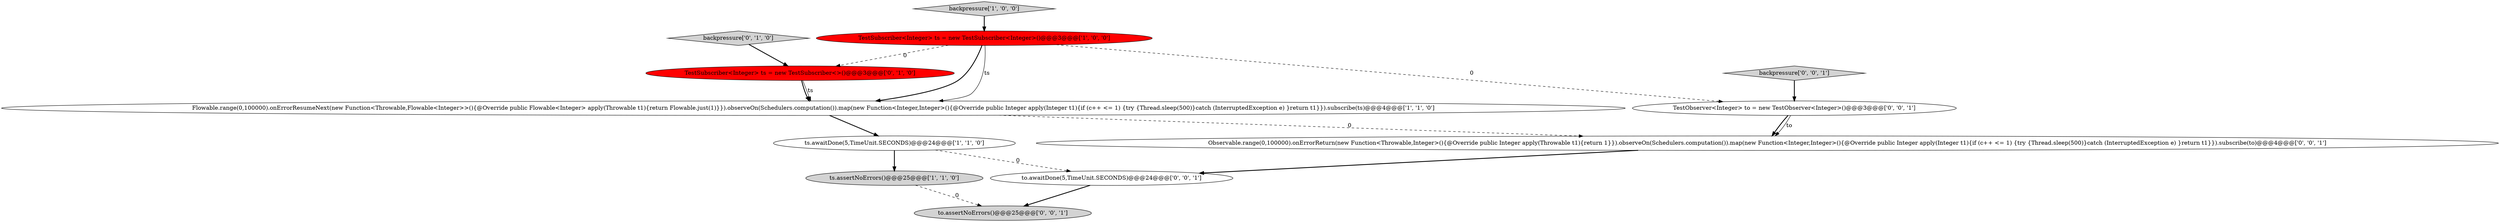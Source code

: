 digraph {
9 [style = filled, label = "TestObserver<Integer> to = new TestObserver<Integer>()@@@3@@@['0', '0', '1']", fillcolor = white, shape = ellipse image = "AAA0AAABBB3BBB"];
11 [style = filled, label = "to.assertNoErrors()@@@25@@@['0', '0', '1']", fillcolor = lightgray, shape = ellipse image = "AAA0AAABBB3BBB"];
7 [style = filled, label = "Observable.range(0,100000).onErrorReturn(new Function<Throwable,Integer>(){@Override public Integer apply(Throwable t1){return 1}}).observeOn(Schedulers.computation()).map(new Function<Integer,Integer>(){@Override public Integer apply(Integer t1){if (c++ <= 1) {try {Thread.sleep(500)}catch (InterruptedException e) }return t1}}).subscribe(to)@@@4@@@['0', '0', '1']", fillcolor = white, shape = ellipse image = "AAA0AAABBB3BBB"];
2 [style = filled, label = "TestSubscriber<Integer> ts = new TestSubscriber<Integer>()@@@3@@@['1', '0', '0']", fillcolor = red, shape = ellipse image = "AAA1AAABBB1BBB"];
3 [style = filled, label = "ts.assertNoErrors()@@@25@@@['1', '1', '0']", fillcolor = lightgray, shape = ellipse image = "AAA0AAABBB1BBB"];
10 [style = filled, label = "to.awaitDone(5,TimeUnit.SECONDS)@@@24@@@['0', '0', '1']", fillcolor = white, shape = ellipse image = "AAA0AAABBB3BBB"];
5 [style = filled, label = "TestSubscriber<Integer> ts = new TestSubscriber<>()@@@3@@@['0', '1', '0']", fillcolor = red, shape = ellipse image = "AAA1AAABBB2BBB"];
1 [style = filled, label = "ts.awaitDone(5,TimeUnit.SECONDS)@@@24@@@['1', '1', '0']", fillcolor = white, shape = ellipse image = "AAA0AAABBB1BBB"];
0 [style = filled, label = "Flowable.range(0,100000).onErrorResumeNext(new Function<Throwable,Flowable<Integer>>(){@Override public Flowable<Integer> apply(Throwable t1){return Flowable.just(1)}}).observeOn(Schedulers.computation()).map(new Function<Integer,Integer>(){@Override public Integer apply(Integer t1){if (c++ <= 1) {try {Thread.sleep(500)}catch (InterruptedException e) }return t1}}).subscribe(ts)@@@4@@@['1', '1', '0']", fillcolor = white, shape = ellipse image = "AAA0AAABBB1BBB"];
6 [style = filled, label = "backpressure['0', '1', '0']", fillcolor = lightgray, shape = diamond image = "AAA0AAABBB2BBB"];
8 [style = filled, label = "backpressure['0', '0', '1']", fillcolor = lightgray, shape = diamond image = "AAA0AAABBB3BBB"];
4 [style = filled, label = "backpressure['1', '0', '0']", fillcolor = lightgray, shape = diamond image = "AAA0AAABBB1BBB"];
1->3 [style = bold, label=""];
2->0 [style = solid, label="ts"];
6->5 [style = bold, label=""];
2->5 [style = dashed, label="0"];
2->0 [style = bold, label=""];
4->2 [style = bold, label=""];
1->10 [style = dashed, label="0"];
5->0 [style = bold, label=""];
9->7 [style = bold, label=""];
0->7 [style = dashed, label="0"];
2->9 [style = dashed, label="0"];
7->10 [style = bold, label=""];
9->7 [style = solid, label="to"];
0->1 [style = bold, label=""];
5->0 [style = solid, label="ts"];
3->11 [style = dashed, label="0"];
8->9 [style = bold, label=""];
10->11 [style = bold, label=""];
}
